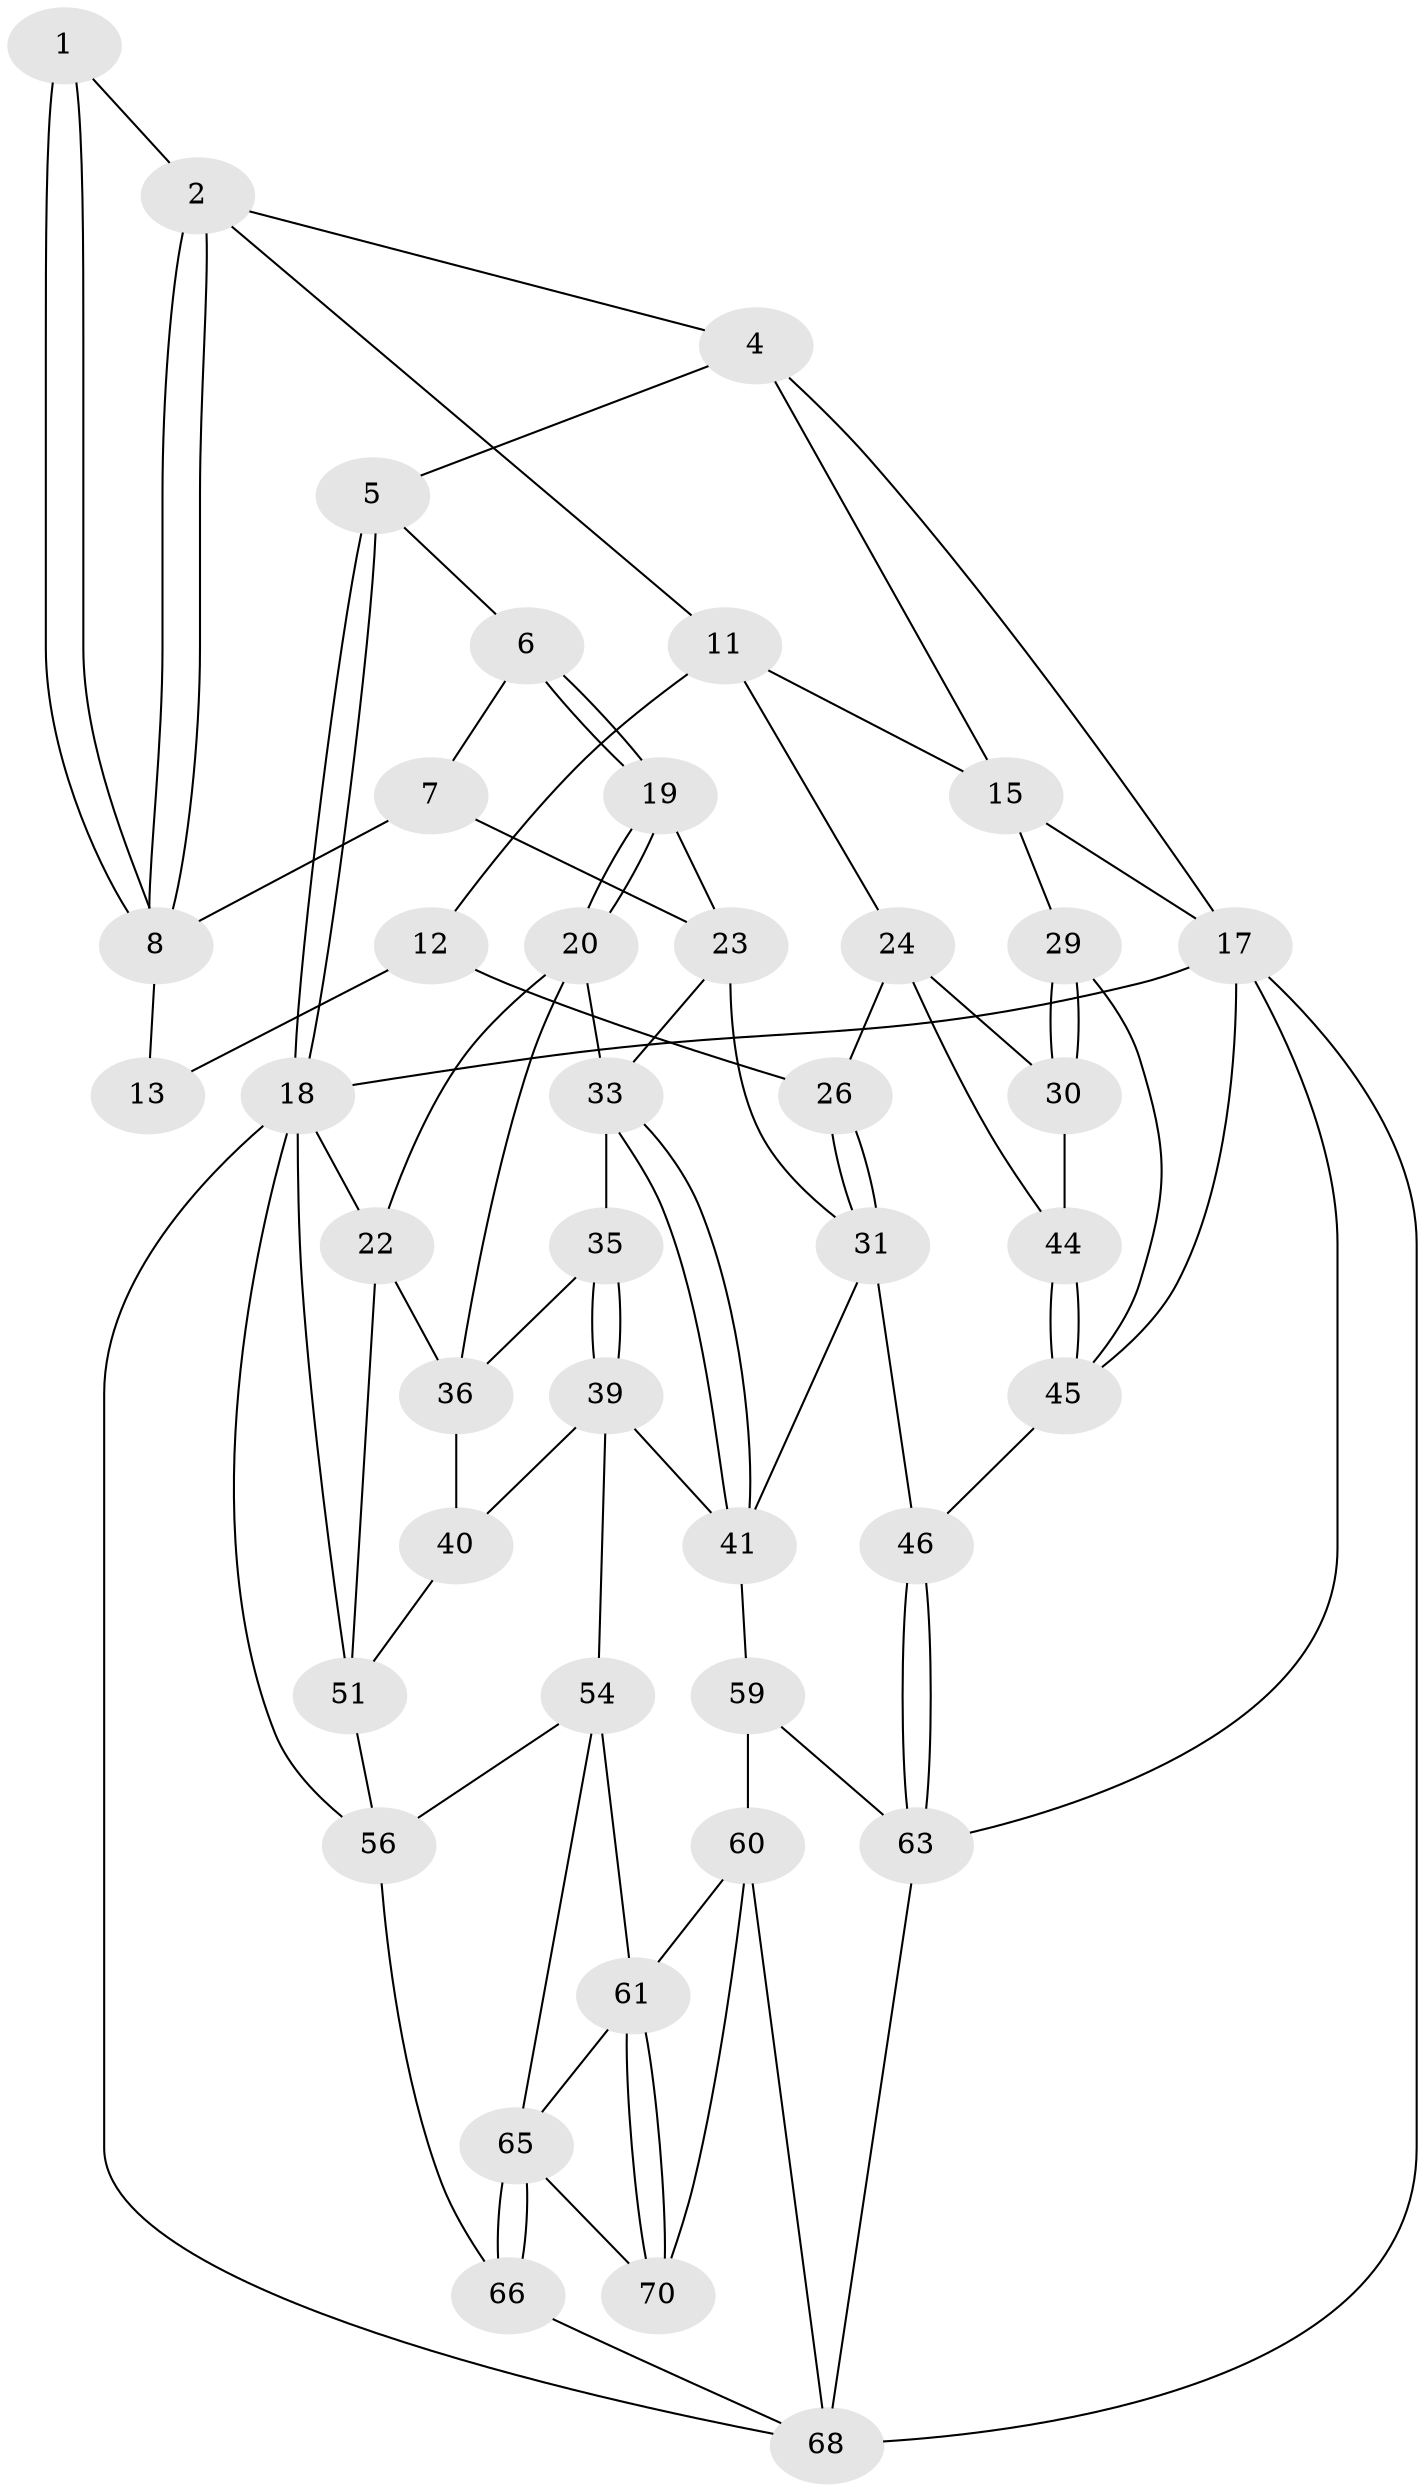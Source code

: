 // Generated by graph-tools (version 1.1) at 2025/24/03/03/25 07:24:38]
// undirected, 42 vertices, 90 edges
graph export_dot {
graph [start="1"]
  node [color=gray90,style=filled];
  1 [pos="+0.5537536206047595+0.16578837013820188"];
  2 [pos="+0.7006290071074315+0.07500605363903262",super="+3"];
  4 [pos="+0.6024223119744199+0",super="+16"];
  5 [pos="+0.27292854355092283+0"];
  6 [pos="+0.2773601457603041+0"];
  7 [pos="+0.5319864639047209+0.17444086249955615",super="+10"];
  8 [pos="+0.6154837983993203+0.21174417482670527",super="+9"];
  11 [pos="+0.7679239656314529+0.12278289803445135",super="+14"];
  12 [pos="+0.7214517804867369+0.19812933537626545",super="+27"];
  13 [pos="+0.620352272025191+0.25633135566432225"];
  15 [pos="+0.8232342562535164+0.1091690315910366",super="+28"];
  17 [pos="+1+0",super="+57"];
  18 [pos="+0+0",super="+52"];
  19 [pos="+0.29521629031245583+0.09461282887764502"];
  20 [pos="+0.2791640541118384+0.22922265766363942",super="+21"];
  22 [pos="+0+0.1999627722790954",super="+38"];
  23 [pos="+0.5199683280792553+0.2620062212267272",super="+32"];
  24 [pos="+0.8228365723960809+0.2197186084969481",super="+25"];
  26 [pos="+0.6817664332449048+0.361801741091351"];
  29 [pos="+1+0.3146693370958059",super="+48"];
  30 [pos="+0.9256540818198781+0.30323914379223865",super="+43"];
  31 [pos="+0.585234041759332+0.4648821661407299",super="+47"];
  33 [pos="+0.3982954236924309+0.35389528823389393",super="+34"];
  35 [pos="+0.2508235856414044+0.3474558673261526"];
  36 [pos="+0.12954136351004925+0.3548706071505376",super="+37"];
  39 [pos="+0.21224620171624087+0.454760797407111",super="+42"];
  40 [pos="+0.13333883095865925+0.45036365890429736"];
  41 [pos="+0.3136069990746161+0.5368674872612209",super="+50"];
  44 [pos="+0.824311664091017+0.39975191334915017"];
  45 [pos="+0.8181419735339691+0.5457986306570469",super="+49"];
  46 [pos="+0.6426197090052356+0.5597873819760714"];
  51 [pos="+0+0.6845592639813691",super="+53"];
  54 [pos="+0.27544153700038465+0.6112211204639596",super="+55"];
  56 [pos="+0.17472270730414644+0.6046091631527699",super="+58"];
  59 [pos="+0.5675830242833495+0.5853931302232432"];
  60 [pos="+0.5468090687571663+0.6196858328136583",super="+69"];
  61 [pos="+0.4350946354986809+0.6906097087810585",super="+62"];
  63 [pos="+0.9493228286155881+1",super="+64"];
  65 [pos="+0.22421852448796256+0.7758669875147338",super="+67"];
  66 [pos="+0.14415618800459365+0.8233948136759687"];
  68 [pos="+0.5673281755418994+1",super="+71"];
  70 [pos="+0.4811172780719254+0.9477012678433367"];
  1 -- 2;
  1 -- 8;
  1 -- 8;
  2 -- 8;
  2 -- 8;
  2 -- 11;
  2 -- 4;
  4 -- 5;
  4 -- 17;
  4 -- 15;
  5 -- 6;
  5 -- 18;
  5 -- 18;
  6 -- 7;
  6 -- 19;
  6 -- 19;
  7 -- 23;
  7 -- 8;
  8 -- 13;
  11 -- 12;
  11 -- 24;
  11 -- 15;
  12 -- 13 [weight=2];
  12 -- 26;
  15 -- 17;
  15 -- 29;
  17 -- 18;
  17 -- 63;
  17 -- 45;
  17 -- 68;
  18 -- 22;
  18 -- 51;
  18 -- 56;
  18 -- 68;
  19 -- 20;
  19 -- 20;
  19 -- 23;
  20 -- 36;
  20 -- 22;
  20 -- 33;
  22 -- 51;
  22 -- 36;
  23 -- 33;
  23 -- 31;
  24 -- 30;
  24 -- 26;
  24 -- 44;
  26 -- 31;
  26 -- 31;
  29 -- 30 [weight=2];
  29 -- 30;
  29 -- 45;
  30 -- 44;
  31 -- 41;
  31 -- 46;
  33 -- 41;
  33 -- 41;
  33 -- 35;
  35 -- 36;
  35 -- 39;
  35 -- 39;
  36 -- 40;
  39 -- 40;
  39 -- 41;
  39 -- 54;
  40 -- 51;
  41 -- 59;
  44 -- 45;
  44 -- 45;
  45 -- 46;
  46 -- 63;
  46 -- 63;
  51 -- 56;
  54 -- 61;
  54 -- 56;
  54 -- 65;
  56 -- 66;
  59 -- 60;
  59 -- 63;
  60 -- 61;
  60 -- 70;
  60 -- 68;
  61 -- 70;
  61 -- 70;
  61 -- 65;
  63 -- 68;
  65 -- 66;
  65 -- 66;
  65 -- 70;
  66 -- 68;
}
